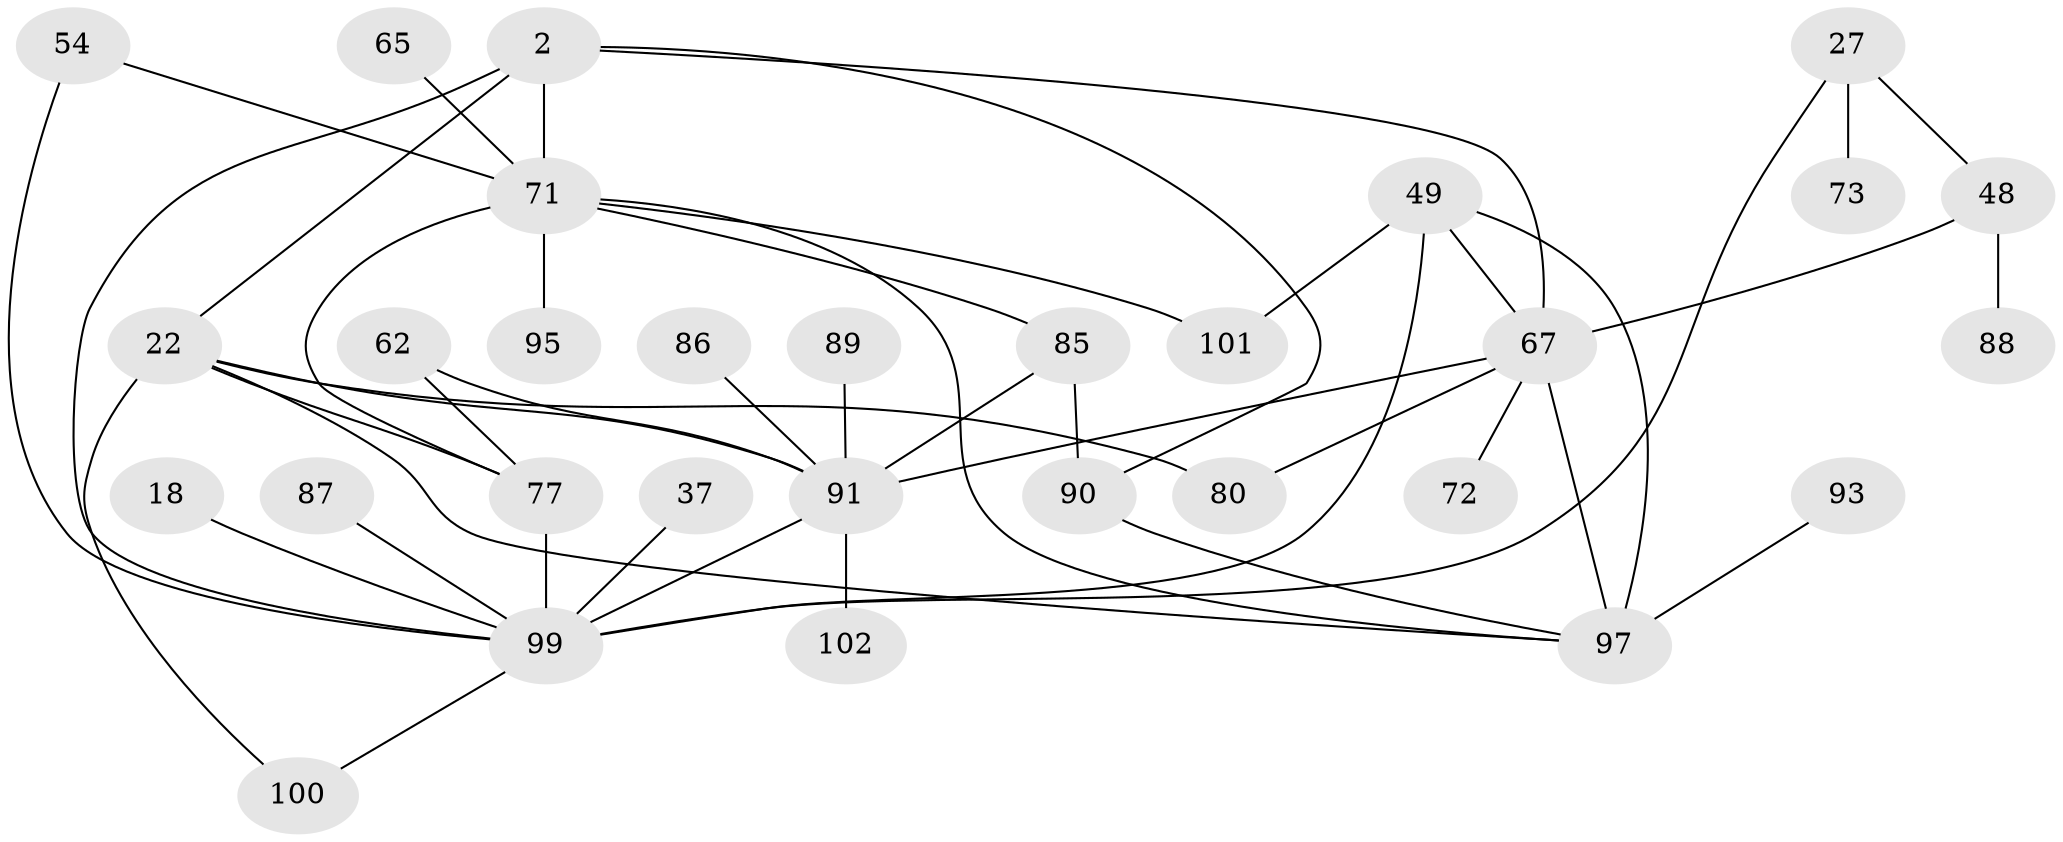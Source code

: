 // original degree distribution, {8: 0.00980392156862745, 12: 0.00980392156862745, 3: 0.21568627450980393, 4: 0.06862745098039216, 5: 0.06862745098039216, 2: 0.37254901960784315, 6: 0.049019607843137254, 1: 0.20588235294117646}
// Generated by graph-tools (version 1.1) at 2025/45/03/04/25 21:45:57]
// undirected, 30 vertices, 46 edges
graph export_dot {
graph [start="1"]
  node [color=gray90,style=filled];
  2;
  18;
  22 [super="+1"];
  27;
  37;
  48 [super="+12"];
  49 [super="+13+23+29"];
  54;
  62 [super="+61"];
  65;
  67 [super="+9+59+50+31"];
  71 [super="+14+70+11"];
  72;
  73 [super="+46"];
  77 [super="+36+53"];
  80 [super="+39+17"];
  85 [super="+79"];
  86;
  87;
  88 [super="+69"];
  89;
  90 [super="+6"];
  91 [super="+19+60+74+82"];
  93;
  95;
  97 [super="+94+78+92"];
  99 [super="+8+15+96+98+83"];
  100 [super="+84"];
  101 [super="+44"];
  102;
  2 -- 22 [weight=2];
  2 -- 90;
  2 -- 99 [weight=3];
  2 -- 71 [weight=2];
  2 -- 67 [weight=4];
  18 -- 99;
  22 -- 100;
  22 -- 77;
  22 -- 91 [weight=3];
  22 -- 80 [weight=2];
  22 -- 97;
  27 -- 73 [weight=2];
  27 -- 48 [weight=2];
  27 -- 99 [weight=2];
  37 -- 99;
  48 -- 67;
  48 -- 88;
  49 -- 99 [weight=2];
  49 -- 101;
  49 -- 97 [weight=3];
  49 -- 67;
  54 -- 71;
  54 -- 99;
  62 -- 91;
  62 -- 77;
  65 -- 71;
  67 -- 80;
  67 -- 97;
  67 -- 72;
  67 -- 91 [weight=2];
  71 -- 77 [weight=2];
  71 -- 95;
  71 -- 101;
  71 -- 85;
  71 -- 97;
  77 -- 99;
  85 -- 90;
  85 -- 91 [weight=2];
  86 -- 91;
  87 -- 99;
  89 -- 91;
  90 -- 97;
  91 -- 102;
  91 -- 99 [weight=2];
  93 -- 97;
  99 -- 100;
}
